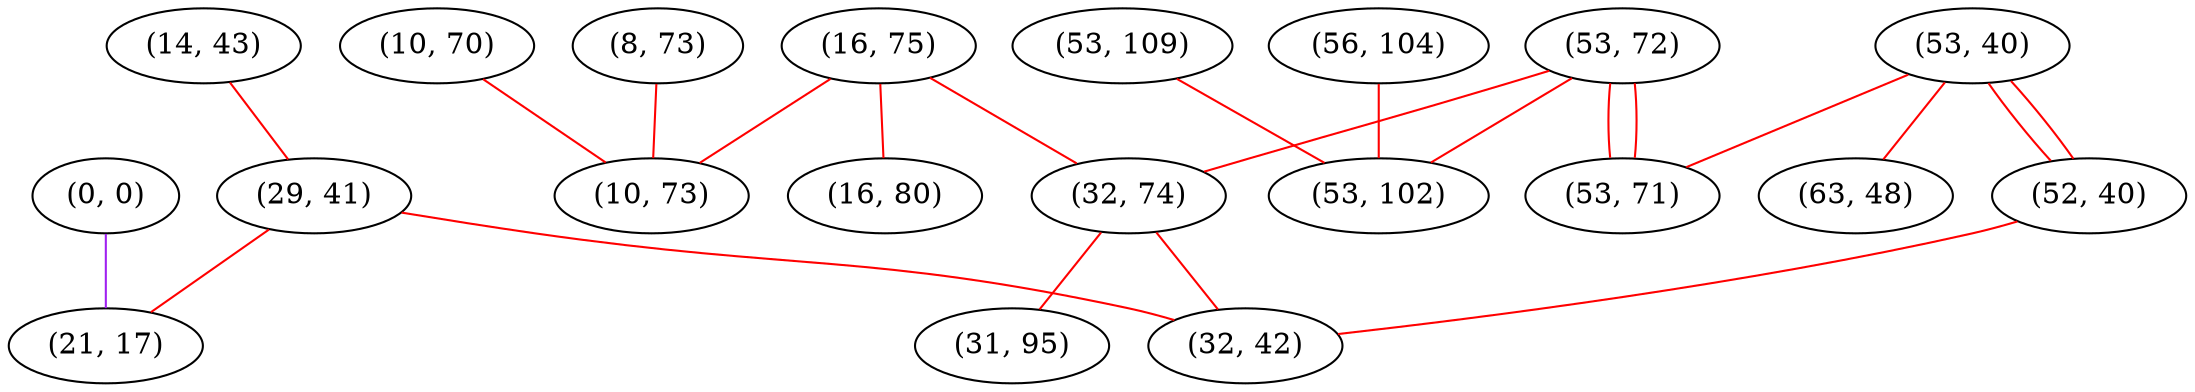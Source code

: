 graph "" {
"(14, 43)";
"(16, 75)";
"(16, 80)";
"(53, 40)";
"(0, 0)";
"(29, 41)";
"(10, 70)";
"(63, 48)";
"(53, 72)";
"(53, 109)";
"(8, 73)";
"(56, 104)";
"(32, 74)";
"(52, 40)";
"(53, 102)";
"(21, 17)";
"(53, 71)";
"(31, 95)";
"(10, 73)";
"(32, 42)";
"(14, 43)" -- "(29, 41)"  [color=red, key=0, weight=1];
"(16, 75)" -- "(16, 80)"  [color=red, key=0, weight=1];
"(16, 75)" -- "(32, 74)"  [color=red, key=0, weight=1];
"(16, 75)" -- "(10, 73)"  [color=red, key=0, weight=1];
"(53, 40)" -- "(53, 71)"  [color=red, key=0, weight=1];
"(53, 40)" -- "(63, 48)"  [color=red, key=0, weight=1];
"(53, 40)" -- "(52, 40)"  [color=red, key=0, weight=1];
"(53, 40)" -- "(52, 40)"  [color=red, key=1, weight=1];
"(0, 0)" -- "(21, 17)"  [color=purple, key=0, weight=4];
"(29, 41)" -- "(21, 17)"  [color=red, key=0, weight=1];
"(29, 41)" -- "(32, 42)"  [color=red, key=0, weight=1];
"(10, 70)" -- "(10, 73)"  [color=red, key=0, weight=1];
"(53, 72)" -- "(53, 102)"  [color=red, key=0, weight=1];
"(53, 72)" -- "(53, 71)"  [color=red, key=0, weight=1];
"(53, 72)" -- "(53, 71)"  [color=red, key=1, weight=1];
"(53, 72)" -- "(32, 74)"  [color=red, key=0, weight=1];
"(53, 109)" -- "(53, 102)"  [color=red, key=0, weight=1];
"(8, 73)" -- "(10, 73)"  [color=red, key=0, weight=1];
"(56, 104)" -- "(53, 102)"  [color=red, key=0, weight=1];
"(32, 74)" -- "(31, 95)"  [color=red, key=0, weight=1];
"(32, 74)" -- "(32, 42)"  [color=red, key=0, weight=1];
"(52, 40)" -- "(32, 42)"  [color=red, key=0, weight=1];
}
